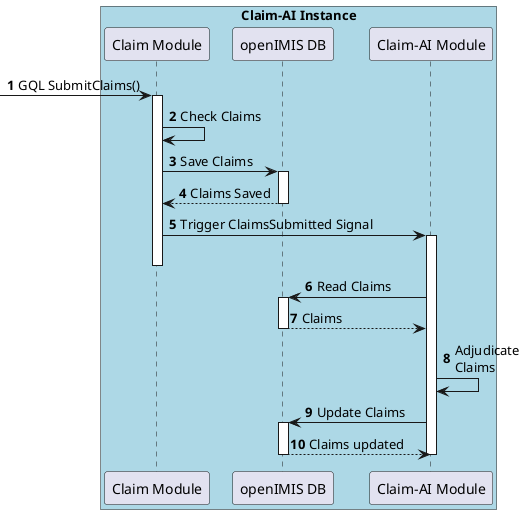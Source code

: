 @startuml

box "Claim-AI Instance" #lightblue
  participant "Claim Module" as Claim
  participant "openIMIS DB" as DB
  participant "Claim-AI Module" as AI
end box

autonumber

  [->Claim: GQL SubmitClaims()
  activate Claim
  Claim->Claim: Check Claims
  
  Claim->DB: Save Claims
  activate DB
  DB-->Claim: Claims Saved
  deactivate DB
  
  Claim->AI: Trigger ClaimsSubmitted Signal
  activate AI
  
  deactivate Claim

  AI->DB: Read Claims
  activate DB
  DB-->AI: Claims
  deactivate DB
  AI->AI: Adjudicate\nClaims
  AI->DB: Update Claims
  activate DB 
  DB-->AI: Claims updated
  deactivate DB
  
  deactivate AI
  

@enduml